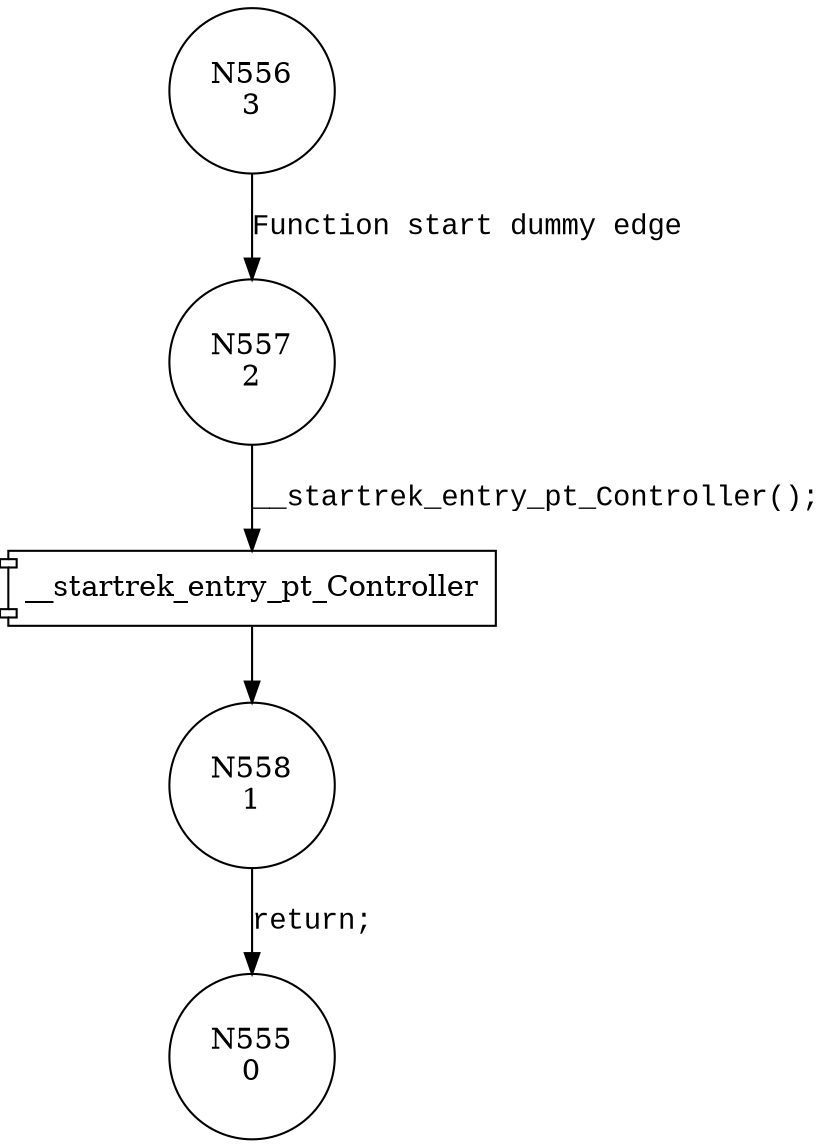 digraph cil_keeperController {
556 [shape="circle" label="N556\n3"]
557 [shape="circle" label="N557\n2"]
558 [shape="circle" label="N558\n1"]
555 [shape="circle" label="N555\n0"]
556 -> 557 [label="Function start dummy edge" fontname="Courier New"]
100119 [shape="component" label="__startrek_entry_pt_Controller"]
557 -> 100119 [label="__startrek_entry_pt_Controller();" fontname="Courier New"]
100119 -> 558 [label="" fontname="Courier New"]
558 -> 555 [label="return;" fontname="Courier New"]
}